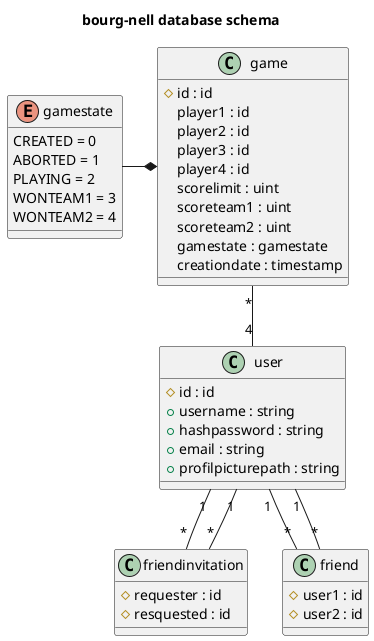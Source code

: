 @startuml bourg
title bourg-nell database schema


enum gamestate{
    CREATED = 0 
    ABORTED = 1
    PLAYING = 2
    WONTEAM1 = 3
    WONTEAM2 = 4
}

class game{
    #id : id
    player1 : id
    player2 : id
    player3 : id
    player4 : id
    scorelimit : uint
    scoreteam1 : uint
    scoreteam2 : uint
    gamestate : gamestate
    creationdate : timestamp
}

class user{
    #id : id
    +username : string
    +hashpassword : string
    +email : string
    +profilpicturepath : string
}

class friendinvitation{
    #requester : id
    #resquested : id
}

class friend{
    #user1 : id
    #user2 : id
}

game "*" -- "4" user 

user "1" -- "*" friendinvitation
friendinvitation "*" -- "1" user

user "1" -- "*" friend

friend "*" -- "1" user

gamestate -* game

@enduml

